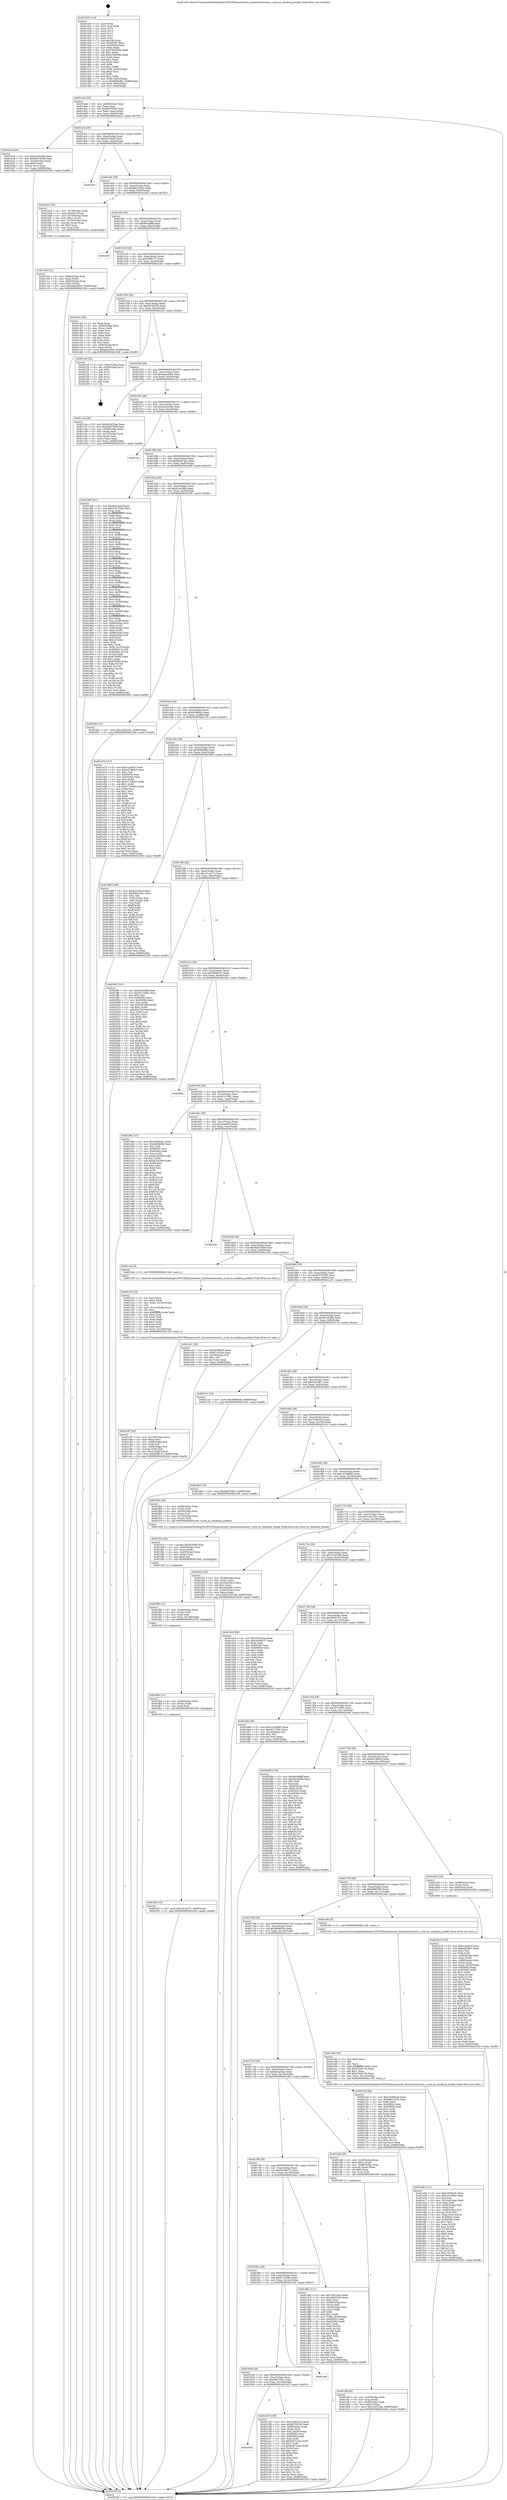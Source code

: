 digraph "0x401430" {
  label = "0x401430 (/mnt/c/Users/mathe/Desktop/tcc/POCII/binaries/extr_linuxnetcoresock.c_sock_no_sendmsg_locked_Final-ollvm.out::main(0))"
  labelloc = "t"
  node[shape=record]

  Entry [label="",width=0.3,height=0.3,shape=circle,fillcolor=black,style=filled]
  "0x4014a4" [label="{
     0x4014a4 [32]\l
     | [instrs]\l
     &nbsp;&nbsp;0x4014a4 \<+6\>: mov -0x98(%rbp),%eax\l
     &nbsp;&nbsp;0x4014aa \<+2\>: mov %eax,%ecx\l
     &nbsp;&nbsp;0x4014ac \<+6\>: sub $0x8a8709b3,%ecx\l
     &nbsp;&nbsp;0x4014b2 \<+6\>: mov %eax,-0xac(%rbp)\l
     &nbsp;&nbsp;0x4014b8 \<+6\>: mov %ecx,-0xb0(%rbp)\l
     &nbsp;&nbsp;0x4014be \<+6\>: je 0000000000401bc4 \<main+0x794\>\l
  }"]
  "0x401bc4" [label="{
     0x401bc4 [30]\l
     | [instrs]\l
     &nbsp;&nbsp;0x401bc4 \<+5\>: mov $0xac45e26e,%eax\l
     &nbsp;&nbsp;0x401bc9 \<+5\>: mov $0x8e01395b,%ecx\l
     &nbsp;&nbsp;0x401bce \<+3\>: mov -0x34(%rbp),%edx\l
     &nbsp;&nbsp;0x401bd1 \<+3\>: cmp $0x0,%edx\l
     &nbsp;&nbsp;0x401bd4 \<+3\>: cmove %ecx,%eax\l
     &nbsp;&nbsp;0x401bd7 \<+6\>: mov %eax,-0x98(%rbp)\l
     &nbsp;&nbsp;0x401bdd \<+5\>: jmp 0000000000402328 \<main+0xef8\>\l
  }"]
  "0x4014c4" [label="{
     0x4014c4 [28]\l
     | [instrs]\l
     &nbsp;&nbsp;0x4014c4 \<+5\>: jmp 00000000004014c9 \<main+0x99\>\l
     &nbsp;&nbsp;0x4014c9 \<+6\>: mov -0xac(%rbp),%eax\l
     &nbsp;&nbsp;0x4014cf \<+5\>: sub $0x8c518a2f,%eax\l
     &nbsp;&nbsp;0x4014d4 \<+6\>: mov %eax,-0xb4(%rbp)\l
     &nbsp;&nbsp;0x4014da \<+6\>: je 0000000000402201 \<main+0xdd1\>\l
  }"]
  Exit [label="",width=0.3,height=0.3,shape=circle,fillcolor=black,style=filled,peripheries=2]
  "0x402201" [label="{
     0x402201\l
  }", style=dashed]
  "0x4014e0" [label="{
     0x4014e0 [28]\l
     | [instrs]\l
     &nbsp;&nbsp;0x4014e0 \<+5\>: jmp 00000000004014e5 \<main+0xb5\>\l
     &nbsp;&nbsp;0x4014e5 \<+6\>: mov -0xac(%rbp),%eax\l
     &nbsp;&nbsp;0x4014eb \<+5\>: sub $0x8e01395b,%eax\l
     &nbsp;&nbsp;0x4014f0 \<+6\>: mov %eax,-0xb8(%rbp)\l
     &nbsp;&nbsp;0x4014f6 \<+6\>: je 0000000000401be2 \<main+0x7b2\>\l
  }"]
  "0x401844" [label="{
     0x401844\l
  }", style=dashed]
  "0x401be2" [label="{
     0x401be2 [40]\l
     | [instrs]\l
     &nbsp;&nbsp;0x401be2 \<+4\>: mov -0x78(%rbp),%rax\l
     &nbsp;&nbsp;0x401be6 \<+7\>: movq $0x64,(%rax)\l
     &nbsp;&nbsp;0x401bed \<+4\>: mov -0x70(%rbp),%rax\l
     &nbsp;&nbsp;0x401bf1 \<+6\>: movl $0x1,(%rax)\l
     &nbsp;&nbsp;0x401bf7 \<+4\>: mov -0x70(%rbp),%rax\l
     &nbsp;&nbsp;0x401bfb \<+3\>: movslq (%rax),%rax\l
     &nbsp;&nbsp;0x401bfe \<+4\>: shl $0x2,%rax\l
     &nbsp;&nbsp;0x401c02 \<+3\>: mov %rax,%rdi\l
     &nbsp;&nbsp;0x401c05 \<+5\>: call 0000000000401050 \<malloc@plt\>\l
     | [calls]\l
     &nbsp;&nbsp;0x401050 \{1\} (unknown)\l
  }"]
  "0x4014fc" [label="{
     0x4014fc [28]\l
     | [instrs]\l
     &nbsp;&nbsp;0x4014fc \<+5\>: jmp 0000000000401501 \<main+0xd1\>\l
     &nbsp;&nbsp;0x401501 \<+6\>: mov -0xac(%rbp),%eax\l
     &nbsp;&nbsp;0x401507 \<+5\>: sub $0x90cd4f8f,%eax\l
     &nbsp;&nbsp;0x40150c \<+6\>: mov %eax,-0xbc(%rbp)\l
     &nbsp;&nbsp;0x401512 \<+6\>: je 00000000004022f4 \<main+0xec4\>\l
  }"]
  "0x402183" [label="{
     0x402183 [108]\l
     | [instrs]\l
     &nbsp;&nbsp;0x402183 \<+5\>: mov $0x1538422d,%eax\l
     &nbsp;&nbsp;0x402188 \<+5\>: mov $0x9b795190,%ecx\l
     &nbsp;&nbsp;0x40218d \<+7\>: mov -0x90(%rbp),%rdx\l
     &nbsp;&nbsp;0x402194 \<+2\>: mov (%rdx),%esi\l
     &nbsp;&nbsp;0x402196 \<+3\>: mov %esi,-0x2c(%rbp)\l
     &nbsp;&nbsp;0x402199 \<+7\>: mov 0x40505c,%esi\l
     &nbsp;&nbsp;0x4021a0 \<+7\>: mov 0x405064,%edi\l
     &nbsp;&nbsp;0x4021a7 \<+3\>: mov %esi,%r8d\l
     &nbsp;&nbsp;0x4021aa \<+7\>: add $0x9ed712d2,%r8d\l
     &nbsp;&nbsp;0x4021b1 \<+4\>: sub $0x1,%r8d\l
     &nbsp;&nbsp;0x4021b5 \<+7\>: sub $0x9ed712d2,%r8d\l
     &nbsp;&nbsp;0x4021bc \<+4\>: imul %r8d,%esi\l
     &nbsp;&nbsp;0x4021c0 \<+3\>: and $0x1,%esi\l
     &nbsp;&nbsp;0x4021c3 \<+3\>: cmp $0x0,%esi\l
     &nbsp;&nbsp;0x4021c6 \<+4\>: sete %r9b\l
     &nbsp;&nbsp;0x4021ca \<+3\>: cmp $0xa,%edi\l
     &nbsp;&nbsp;0x4021cd \<+4\>: setl %r10b\l
     &nbsp;&nbsp;0x4021d1 \<+3\>: mov %r9b,%r11b\l
     &nbsp;&nbsp;0x4021d4 \<+3\>: and %r10b,%r11b\l
     &nbsp;&nbsp;0x4021d7 \<+3\>: xor %r10b,%r9b\l
     &nbsp;&nbsp;0x4021da \<+3\>: or %r9b,%r11b\l
     &nbsp;&nbsp;0x4021dd \<+4\>: test $0x1,%r11b\l
     &nbsp;&nbsp;0x4021e1 \<+3\>: cmovne %ecx,%eax\l
     &nbsp;&nbsp;0x4021e4 \<+6\>: mov %eax,-0x98(%rbp)\l
     &nbsp;&nbsp;0x4021ea \<+5\>: jmp 0000000000402328 \<main+0xef8\>\l
  }"]
  "0x4022f4" [label="{
     0x4022f4\l
  }", style=dashed]
  "0x401518" [label="{
     0x401518 [28]\l
     | [instrs]\l
     &nbsp;&nbsp;0x401518 \<+5\>: jmp 000000000040151d \<main+0xed\>\l
     &nbsp;&nbsp;0x40151d \<+6\>: mov -0xac(%rbp),%eax\l
     &nbsp;&nbsp;0x401523 \<+5\>: sub $0x92ff5111,%eax\l
     &nbsp;&nbsp;0x401528 \<+6\>: mov %eax,-0xc0(%rbp)\l
     &nbsp;&nbsp;0x40152e \<+6\>: je 0000000000401cb1 \<main+0x881\>\l
  }"]
  "0x401828" [label="{
     0x401828 [28]\l
     | [instrs]\l
     &nbsp;&nbsp;0x401828 \<+5\>: jmp 000000000040182d \<main+0x3fd\>\l
     &nbsp;&nbsp;0x40182d \<+6\>: mov -0xac(%rbp),%eax\l
     &nbsp;&nbsp;0x401833 \<+5\>: sub $0x6d913201,%eax\l
     &nbsp;&nbsp;0x401838 \<+6\>: mov %eax,-0x130(%rbp)\l
     &nbsp;&nbsp;0x40183e \<+6\>: je 0000000000402183 \<main+0xd53\>\l
  }"]
  "0x401cb1" [label="{
     0x401cb1 [42]\l
     | [instrs]\l
     &nbsp;&nbsp;0x401cb1 \<+2\>: xor %eax,%eax\l
     &nbsp;&nbsp;0x401cb3 \<+4\>: mov -0x60(%rbp),%rcx\l
     &nbsp;&nbsp;0x401cb7 \<+2\>: mov (%rcx),%edx\l
     &nbsp;&nbsp;0x401cb9 \<+2\>: mov %eax,%esi\l
     &nbsp;&nbsp;0x401cbb \<+2\>: sub %edx,%esi\l
     &nbsp;&nbsp;0x401cbd \<+2\>: mov %eax,%edx\l
     &nbsp;&nbsp;0x401cbf \<+3\>: sub $0x1,%edx\l
     &nbsp;&nbsp;0x401cc2 \<+2\>: add %edx,%esi\l
     &nbsp;&nbsp;0x401cc4 \<+2\>: sub %esi,%eax\l
     &nbsp;&nbsp;0x401cc6 \<+4\>: mov -0x60(%rbp),%rcx\l
     &nbsp;&nbsp;0x401cca \<+2\>: mov %eax,(%rcx)\l
     &nbsp;&nbsp;0x401ccc \<+10\>: movl $0xabac2bb4,-0x98(%rbp)\l
     &nbsp;&nbsp;0x401cd6 \<+5\>: jmp 0000000000402328 \<main+0xef8\>\l
  }"]
  "0x401534" [label="{
     0x401534 [28]\l
     | [instrs]\l
     &nbsp;&nbsp;0x401534 \<+5\>: jmp 0000000000401539 \<main+0x109\>\l
     &nbsp;&nbsp;0x401539 \<+6\>: mov -0xac(%rbp),%eax\l
     &nbsp;&nbsp;0x40153f \<+5\>: sub $0x9b795190,%eax\l
     &nbsp;&nbsp;0x401544 \<+6\>: mov %eax,-0xc4(%rbp)\l
     &nbsp;&nbsp;0x40154a \<+6\>: je 00000000004021ef \<main+0xdbf\>\l
  }"]
  "0x401a4f" [label="{
     0x401a4f\l
  }", style=dashed]
  "0x4021ef" [label="{
     0x4021ef [18]\l
     | [instrs]\l
     &nbsp;&nbsp;0x4021ef \<+3\>: mov -0x2c(%rbp),%eax\l
     &nbsp;&nbsp;0x4021f2 \<+4\>: lea -0x28(%rbp),%rsp\l
     &nbsp;&nbsp;0x4021f6 \<+1\>: pop %rbx\l
     &nbsp;&nbsp;0x4021f7 \<+2\>: pop %r12\l
     &nbsp;&nbsp;0x4021f9 \<+2\>: pop %r13\l
     &nbsp;&nbsp;0x4021fb \<+2\>: pop %r14\l
     &nbsp;&nbsp;0x4021fd \<+2\>: pop %r15\l
     &nbsp;&nbsp;0x4021ff \<+1\>: pop %rbp\l
     &nbsp;&nbsp;0x402200 \<+1\>: ret\l
  }"]
  "0x401550" [label="{
     0x401550 [28]\l
     | [instrs]\l
     &nbsp;&nbsp;0x401550 \<+5\>: jmp 0000000000401555 \<main+0x125\>\l
     &nbsp;&nbsp;0x401555 \<+6\>: mov -0xac(%rbp),%eax\l
     &nbsp;&nbsp;0x40155b \<+5\>: sub $0xabac2bb4,%eax\l
     &nbsp;&nbsp;0x401560 \<+6\>: mov %eax,-0xc8(%rbp)\l
     &nbsp;&nbsp;0x401566 \<+6\>: je 0000000000401c2a \<main+0x7fa\>\l
  }"]
  "0x401fbf" [label="{
     0x401fbf [15]\l
     | [instrs]\l
     &nbsp;&nbsp;0x401fbf \<+10\>: movl $0xc31cdc73,-0x98(%rbp)\l
     &nbsp;&nbsp;0x401fc9 \<+5\>: jmp 0000000000402328 \<main+0xef8\>\l
  }"]
  "0x401c2a" [label="{
     0x401c2a [36]\l
     | [instrs]\l
     &nbsp;&nbsp;0x401c2a \<+5\>: mov $0x4b2a33aa,%eax\l
     &nbsp;&nbsp;0x401c2f \<+5\>: mov $0xd4b576b9,%ecx\l
     &nbsp;&nbsp;0x401c34 \<+4\>: mov -0x60(%rbp),%rdx\l
     &nbsp;&nbsp;0x401c38 \<+2\>: mov (%rdx),%esi\l
     &nbsp;&nbsp;0x401c3a \<+4\>: mov -0x70(%rbp),%rdx\l
     &nbsp;&nbsp;0x401c3e \<+2\>: cmp (%rdx),%esi\l
     &nbsp;&nbsp;0x401c40 \<+3\>: cmovl %ecx,%eax\l
     &nbsp;&nbsp;0x401c43 \<+6\>: mov %eax,-0x98(%rbp)\l
     &nbsp;&nbsp;0x401c49 \<+5\>: jmp 0000000000402328 \<main+0xef8\>\l
  }"]
  "0x40156c" [label="{
     0x40156c [28]\l
     | [instrs]\l
     &nbsp;&nbsp;0x40156c \<+5\>: jmp 0000000000401571 \<main+0x141\>\l
     &nbsp;&nbsp;0x401571 \<+6\>: mov -0xac(%rbp),%eax\l
     &nbsp;&nbsp;0x401577 \<+5\>: sub $0xac45e26e,%eax\l
     &nbsp;&nbsp;0x40157c \<+6\>: mov %eax,-0xcc(%rbp)\l
     &nbsp;&nbsp;0x401582 \<+6\>: je 0000000000401fce \<main+0xb9e\>\l
  }"]
  "0x401fb0" [label="{
     0x401fb0 [15]\l
     | [instrs]\l
     &nbsp;&nbsp;0x401fb0 \<+4\>: mov -0x50(%rbp),%rdx\l
     &nbsp;&nbsp;0x401fb4 \<+3\>: mov (%rdx),%rdx\l
     &nbsp;&nbsp;0x401fb7 \<+3\>: mov %rdx,%rdi\l
     &nbsp;&nbsp;0x401fba \<+5\>: call 0000000000401030 \<free@plt\>\l
     | [calls]\l
     &nbsp;&nbsp;0x401030 \{1\} (unknown)\l
  }"]
  "0x401fce" [label="{
     0x401fce\l
  }", style=dashed]
  "0x401588" [label="{
     0x401588 [28]\l
     | [instrs]\l
     &nbsp;&nbsp;0x401588 \<+5\>: jmp 000000000040158d \<main+0x15d\>\l
     &nbsp;&nbsp;0x40158d \<+6\>: mov -0xac(%rbp),%eax\l
     &nbsp;&nbsp;0x401593 \<+5\>: sub $0xb06a7aa1,%eax\l
     &nbsp;&nbsp;0x401598 \<+6\>: mov %eax,-0xd0(%rbp)\l
     &nbsp;&nbsp;0x40159e \<+6\>: je 00000000004018f0 \<main+0x4c0\>\l
  }"]
  "0x401f9b" [label="{
     0x401f9b [21]\l
     | [instrs]\l
     &nbsp;&nbsp;0x401f9b \<+4\>: mov -0x68(%rbp),%rdx\l
     &nbsp;&nbsp;0x401f9f \<+3\>: mov (%rdx),%rdx\l
     &nbsp;&nbsp;0x401fa2 \<+3\>: mov %rdx,%rdi\l
     &nbsp;&nbsp;0x401fa5 \<+6\>: mov %eax,-0x148(%rbp)\l
     &nbsp;&nbsp;0x401fab \<+5\>: call 0000000000401030 \<free@plt\>\l
     | [calls]\l
     &nbsp;&nbsp;0x401030 \{1\} (unknown)\l
  }"]
  "0x4018f0" [label="{
     0x4018f0 [321]\l
     | [instrs]\l
     &nbsp;&nbsp;0x4018f0 \<+5\>: mov $0x8c518a2f,%eax\l
     &nbsp;&nbsp;0x4018f5 \<+5\>: mov $0xd7075330,%ecx\l
     &nbsp;&nbsp;0x4018fa \<+3\>: mov %rsp,%rdx\l
     &nbsp;&nbsp;0x4018fd \<+4\>: add $0xfffffffffffffff0,%rdx\l
     &nbsp;&nbsp;0x401901 \<+3\>: mov %rdx,%rsp\l
     &nbsp;&nbsp;0x401904 \<+7\>: mov %rdx,-0x90(%rbp)\l
     &nbsp;&nbsp;0x40190b \<+3\>: mov %rsp,%rdx\l
     &nbsp;&nbsp;0x40190e \<+4\>: add $0xfffffffffffffff0,%rdx\l
     &nbsp;&nbsp;0x401912 \<+3\>: mov %rdx,%rsp\l
     &nbsp;&nbsp;0x401915 \<+3\>: mov %rsp,%rsi\l
     &nbsp;&nbsp;0x401918 \<+4\>: add $0xfffffffffffffff0,%rsi\l
     &nbsp;&nbsp;0x40191c \<+3\>: mov %rsi,%rsp\l
     &nbsp;&nbsp;0x40191f \<+7\>: mov %rsi,-0x88(%rbp)\l
     &nbsp;&nbsp;0x401926 \<+3\>: mov %rsp,%rsi\l
     &nbsp;&nbsp;0x401929 \<+4\>: add $0xfffffffffffffff0,%rsi\l
     &nbsp;&nbsp;0x40192d \<+3\>: mov %rsi,%rsp\l
     &nbsp;&nbsp;0x401930 \<+4\>: mov %rsi,-0x80(%rbp)\l
     &nbsp;&nbsp;0x401934 \<+3\>: mov %rsp,%rsi\l
     &nbsp;&nbsp;0x401937 \<+4\>: add $0xfffffffffffffff0,%rsi\l
     &nbsp;&nbsp;0x40193b \<+3\>: mov %rsi,%rsp\l
     &nbsp;&nbsp;0x40193e \<+4\>: mov %rsi,-0x78(%rbp)\l
     &nbsp;&nbsp;0x401942 \<+3\>: mov %rsp,%rsi\l
     &nbsp;&nbsp;0x401945 \<+4\>: add $0xfffffffffffffff0,%rsi\l
     &nbsp;&nbsp;0x401949 \<+3\>: mov %rsi,%rsp\l
     &nbsp;&nbsp;0x40194c \<+4\>: mov %rsi,-0x70(%rbp)\l
     &nbsp;&nbsp;0x401950 \<+3\>: mov %rsp,%rsi\l
     &nbsp;&nbsp;0x401953 \<+4\>: add $0xfffffffffffffff0,%rsi\l
     &nbsp;&nbsp;0x401957 \<+3\>: mov %rsi,%rsp\l
     &nbsp;&nbsp;0x40195a \<+4\>: mov %rsi,-0x68(%rbp)\l
     &nbsp;&nbsp;0x40195e \<+3\>: mov %rsp,%rsi\l
     &nbsp;&nbsp;0x401961 \<+4\>: add $0xfffffffffffffff0,%rsi\l
     &nbsp;&nbsp;0x401965 \<+3\>: mov %rsi,%rsp\l
     &nbsp;&nbsp;0x401968 \<+4\>: mov %rsi,-0x60(%rbp)\l
     &nbsp;&nbsp;0x40196c \<+3\>: mov %rsp,%rsi\l
     &nbsp;&nbsp;0x40196f \<+4\>: add $0xfffffffffffffff0,%rsi\l
     &nbsp;&nbsp;0x401973 \<+3\>: mov %rsi,%rsp\l
     &nbsp;&nbsp;0x401976 \<+4\>: mov %rsi,-0x58(%rbp)\l
     &nbsp;&nbsp;0x40197a \<+3\>: mov %rsp,%rsi\l
     &nbsp;&nbsp;0x40197d \<+4\>: add $0xfffffffffffffff0,%rsi\l
     &nbsp;&nbsp;0x401981 \<+3\>: mov %rsi,%rsp\l
     &nbsp;&nbsp;0x401984 \<+4\>: mov %rsi,-0x50(%rbp)\l
     &nbsp;&nbsp;0x401988 \<+3\>: mov %rsp,%rsi\l
     &nbsp;&nbsp;0x40198b \<+4\>: add $0xfffffffffffffff0,%rsi\l
     &nbsp;&nbsp;0x40198f \<+3\>: mov %rsi,%rsp\l
     &nbsp;&nbsp;0x401992 \<+4\>: mov %rsi,-0x48(%rbp)\l
     &nbsp;&nbsp;0x401996 \<+3\>: mov %rsp,%rsi\l
     &nbsp;&nbsp;0x401999 \<+4\>: add $0xfffffffffffffff0,%rsi\l
     &nbsp;&nbsp;0x40199d \<+3\>: mov %rsi,%rsp\l
     &nbsp;&nbsp;0x4019a0 \<+4\>: mov %rsi,-0x40(%rbp)\l
     &nbsp;&nbsp;0x4019a4 \<+7\>: mov -0x90(%rbp),%rsi\l
     &nbsp;&nbsp;0x4019ab \<+6\>: movl $0x0,(%rsi)\l
     &nbsp;&nbsp;0x4019b1 \<+6\>: mov -0x9c(%rbp),%edi\l
     &nbsp;&nbsp;0x4019b7 \<+2\>: mov %edi,(%rdx)\l
     &nbsp;&nbsp;0x4019b9 \<+7\>: mov -0x88(%rbp),%rsi\l
     &nbsp;&nbsp;0x4019c0 \<+7\>: mov -0xa8(%rbp),%r8\l
     &nbsp;&nbsp;0x4019c7 \<+3\>: mov %r8,(%rsi)\l
     &nbsp;&nbsp;0x4019ca \<+3\>: cmpl $0x2,(%rdx)\l
     &nbsp;&nbsp;0x4019cd \<+4\>: setne %r9b\l
     &nbsp;&nbsp;0x4019d1 \<+4\>: and $0x1,%r9b\l
     &nbsp;&nbsp;0x4019d5 \<+4\>: mov %r9b,-0x35(%rbp)\l
     &nbsp;&nbsp;0x4019d9 \<+8\>: mov 0x40505c,%r10d\l
     &nbsp;&nbsp;0x4019e1 \<+8\>: mov 0x405064,%r11d\l
     &nbsp;&nbsp;0x4019e9 \<+3\>: mov %r10d,%ebx\l
     &nbsp;&nbsp;0x4019ec \<+6\>: add $0x874cf00,%ebx\l
     &nbsp;&nbsp;0x4019f2 \<+3\>: sub $0x1,%ebx\l
     &nbsp;&nbsp;0x4019f5 \<+6\>: sub $0x874cf00,%ebx\l
     &nbsp;&nbsp;0x4019fb \<+4\>: imul %ebx,%r10d\l
     &nbsp;&nbsp;0x4019ff \<+4\>: and $0x1,%r10d\l
     &nbsp;&nbsp;0x401a03 \<+4\>: cmp $0x0,%r10d\l
     &nbsp;&nbsp;0x401a07 \<+4\>: sete %r9b\l
     &nbsp;&nbsp;0x401a0b \<+4\>: cmp $0xa,%r11d\l
     &nbsp;&nbsp;0x401a0f \<+4\>: setl %r14b\l
     &nbsp;&nbsp;0x401a13 \<+3\>: mov %r9b,%r15b\l
     &nbsp;&nbsp;0x401a16 \<+3\>: and %r14b,%r15b\l
     &nbsp;&nbsp;0x401a19 \<+3\>: xor %r14b,%r9b\l
     &nbsp;&nbsp;0x401a1c \<+3\>: or %r9b,%r15b\l
     &nbsp;&nbsp;0x401a1f \<+4\>: test $0x1,%r15b\l
     &nbsp;&nbsp;0x401a23 \<+3\>: cmovne %ecx,%eax\l
     &nbsp;&nbsp;0x401a26 \<+6\>: mov %eax,-0x98(%rbp)\l
     &nbsp;&nbsp;0x401a2c \<+5\>: jmp 0000000000402328 \<main+0xef8\>\l
  }"]
  "0x4015a4" [label="{
     0x4015a4 [28]\l
     | [instrs]\l
     &nbsp;&nbsp;0x4015a4 \<+5\>: jmp 00000000004015a9 \<main+0x179\>\l
     &nbsp;&nbsp;0x4015a9 \<+6\>: mov -0xac(%rbp),%eax\l
     &nbsp;&nbsp;0x4015af \<+5\>: sub $0xb1ec3fbb,%eax\l
     &nbsp;&nbsp;0x4015b4 \<+6\>: mov %eax,-0xd4(%rbp)\l
     &nbsp;&nbsp;0x4015ba \<+6\>: je 0000000000401f2b \<main+0xafb\>\l
  }"]
  "0x401f7e" [label="{
     0x401f7e [29]\l
     | [instrs]\l
     &nbsp;&nbsp;0x401f7e \<+10\>: movabs $0x4030b6,%rdi\l
     &nbsp;&nbsp;0x401f88 \<+4\>: mov -0x40(%rbp),%rdx\l
     &nbsp;&nbsp;0x401f8c \<+2\>: mov %eax,(%rdx)\l
     &nbsp;&nbsp;0x401f8e \<+4\>: mov -0x40(%rbp),%rdx\l
     &nbsp;&nbsp;0x401f92 \<+2\>: mov (%rdx),%esi\l
     &nbsp;&nbsp;0x401f94 \<+2\>: mov $0x0,%al\l
     &nbsp;&nbsp;0x401f96 \<+5\>: call 0000000000401040 \<printf@plt\>\l
     | [calls]\l
     &nbsp;&nbsp;0x401040 \{1\} (unknown)\l
  }"]
  "0x401f2b" [label="{
     0x401f2b [15]\l
     | [instrs]\l
     &nbsp;&nbsp;0x401f2b \<+10\>: movl $0x1ceb1851,-0x98(%rbp)\l
     &nbsp;&nbsp;0x401f35 \<+5\>: jmp 0000000000402328 \<main+0xef8\>\l
  }"]
  "0x4015c0" [label="{
     0x4015c0 [28]\l
     | [instrs]\l
     &nbsp;&nbsp;0x4015c0 \<+5\>: jmp 00000000004015c5 \<main+0x195\>\l
     &nbsp;&nbsp;0x4015c5 \<+6\>: mov -0xac(%rbp),%eax\l
     &nbsp;&nbsp;0x4015cb \<+5\>: sub $0xb43f8dc9,%eax\l
     &nbsp;&nbsp;0x4015d0 \<+6\>: mov %eax,-0xd8(%rbp)\l
     &nbsp;&nbsp;0x4015d6 \<+6\>: je 0000000000401a70 \<main+0x640\>\l
  }"]
  "0x401ebb" [label="{
     0x401ebb [112]\l
     | [instrs]\l
     &nbsp;&nbsp;0x401ebb \<+5\>: mov $0xc5846c91,%ecx\l
     &nbsp;&nbsp;0x401ec0 \<+5\>: mov $0xb1ec3fbb,%edx\l
     &nbsp;&nbsp;0x401ec5 \<+2\>: xor %esi,%esi\l
     &nbsp;&nbsp;0x401ec7 \<+6\>: mov -0x144(%rbp),%edi\l
     &nbsp;&nbsp;0x401ecd \<+3\>: imul %eax,%edi\l
     &nbsp;&nbsp;0x401ed0 \<+4\>: mov -0x50(%rbp),%r8\l
     &nbsp;&nbsp;0x401ed4 \<+3\>: mov (%r8),%r8\l
     &nbsp;&nbsp;0x401ed7 \<+4\>: mov -0x48(%rbp),%r9\l
     &nbsp;&nbsp;0x401edb \<+3\>: movslq (%r9),%r9\l
     &nbsp;&nbsp;0x401ede \<+4\>: mov %edi,(%r8,%r9,4)\l
     &nbsp;&nbsp;0x401ee2 \<+7\>: mov 0x40505c,%eax\l
     &nbsp;&nbsp;0x401ee9 \<+7\>: mov 0x405064,%edi\l
     &nbsp;&nbsp;0x401ef0 \<+3\>: sub $0x1,%esi\l
     &nbsp;&nbsp;0x401ef3 \<+3\>: mov %eax,%r10d\l
     &nbsp;&nbsp;0x401ef6 \<+3\>: add %esi,%r10d\l
     &nbsp;&nbsp;0x401ef9 \<+4\>: imul %r10d,%eax\l
     &nbsp;&nbsp;0x401efd \<+3\>: and $0x1,%eax\l
     &nbsp;&nbsp;0x401f00 \<+3\>: cmp $0x0,%eax\l
     &nbsp;&nbsp;0x401f03 \<+4\>: sete %r11b\l
     &nbsp;&nbsp;0x401f07 \<+3\>: cmp $0xa,%edi\l
     &nbsp;&nbsp;0x401f0a \<+3\>: setl %bl\l
     &nbsp;&nbsp;0x401f0d \<+3\>: mov %r11b,%r14b\l
     &nbsp;&nbsp;0x401f10 \<+3\>: and %bl,%r14b\l
     &nbsp;&nbsp;0x401f13 \<+3\>: xor %bl,%r11b\l
     &nbsp;&nbsp;0x401f16 \<+3\>: or %r11b,%r14b\l
     &nbsp;&nbsp;0x401f19 \<+4\>: test $0x1,%r14b\l
     &nbsp;&nbsp;0x401f1d \<+3\>: cmovne %edx,%ecx\l
     &nbsp;&nbsp;0x401f20 \<+6\>: mov %ecx,-0x98(%rbp)\l
     &nbsp;&nbsp;0x401f26 \<+5\>: jmp 0000000000402328 \<main+0xef8\>\l
  }"]
  "0x401a70" [label="{
     0x401a70 [147]\l
     | [instrs]\l
     &nbsp;&nbsp;0x401a70 \<+5\>: mov $0xccaeb81f,%eax\l
     &nbsp;&nbsp;0x401a75 \<+5\>: mov $0x437db9c3,%ecx\l
     &nbsp;&nbsp;0x401a7a \<+2\>: mov $0x1,%dl\l
     &nbsp;&nbsp;0x401a7c \<+7\>: mov 0x40505c,%esi\l
     &nbsp;&nbsp;0x401a83 \<+7\>: mov 0x405064,%edi\l
     &nbsp;&nbsp;0x401a8a \<+3\>: mov %esi,%r8d\l
     &nbsp;&nbsp;0x401a8d \<+7\>: add $0xe7726083,%r8d\l
     &nbsp;&nbsp;0x401a94 \<+4\>: sub $0x1,%r8d\l
     &nbsp;&nbsp;0x401a98 \<+7\>: sub $0xe7726083,%r8d\l
     &nbsp;&nbsp;0x401a9f \<+4\>: imul %r8d,%esi\l
     &nbsp;&nbsp;0x401aa3 \<+3\>: and $0x1,%esi\l
     &nbsp;&nbsp;0x401aa6 \<+3\>: cmp $0x0,%esi\l
     &nbsp;&nbsp;0x401aa9 \<+4\>: sete %r9b\l
     &nbsp;&nbsp;0x401aad \<+3\>: cmp $0xa,%edi\l
     &nbsp;&nbsp;0x401ab0 \<+4\>: setl %r10b\l
     &nbsp;&nbsp;0x401ab4 \<+3\>: mov %r9b,%r11b\l
     &nbsp;&nbsp;0x401ab7 \<+4\>: xor $0xff,%r11b\l
     &nbsp;&nbsp;0x401abb \<+3\>: mov %r10b,%bl\l
     &nbsp;&nbsp;0x401abe \<+3\>: xor $0xff,%bl\l
     &nbsp;&nbsp;0x401ac1 \<+3\>: xor $0x1,%dl\l
     &nbsp;&nbsp;0x401ac4 \<+3\>: mov %r11b,%r14b\l
     &nbsp;&nbsp;0x401ac7 \<+4\>: and $0xff,%r14b\l
     &nbsp;&nbsp;0x401acb \<+3\>: and %dl,%r9b\l
     &nbsp;&nbsp;0x401ace \<+3\>: mov %bl,%r15b\l
     &nbsp;&nbsp;0x401ad1 \<+4\>: and $0xff,%r15b\l
     &nbsp;&nbsp;0x401ad5 \<+3\>: and %dl,%r10b\l
     &nbsp;&nbsp;0x401ad8 \<+3\>: or %r9b,%r14b\l
     &nbsp;&nbsp;0x401adb \<+3\>: or %r10b,%r15b\l
     &nbsp;&nbsp;0x401ade \<+3\>: xor %r15b,%r14b\l
     &nbsp;&nbsp;0x401ae1 \<+3\>: or %bl,%r11b\l
     &nbsp;&nbsp;0x401ae4 \<+4\>: xor $0xff,%r11b\l
     &nbsp;&nbsp;0x401ae8 \<+3\>: or $0x1,%dl\l
     &nbsp;&nbsp;0x401aeb \<+3\>: and %dl,%r11b\l
     &nbsp;&nbsp;0x401aee \<+3\>: or %r11b,%r14b\l
     &nbsp;&nbsp;0x401af1 \<+4\>: test $0x1,%r14b\l
     &nbsp;&nbsp;0x401af5 \<+3\>: cmovne %ecx,%eax\l
     &nbsp;&nbsp;0x401af8 \<+6\>: mov %eax,-0x98(%rbp)\l
     &nbsp;&nbsp;0x401afe \<+5\>: jmp 0000000000402328 \<main+0xef8\>\l
  }"]
  "0x4015dc" [label="{
     0x4015dc [28]\l
     | [instrs]\l
     &nbsp;&nbsp;0x4015dc \<+5\>: jmp 00000000004015e1 \<main+0x1b1\>\l
     &nbsp;&nbsp;0x4015e1 \<+6\>: mov -0xac(%rbp),%eax\l
     &nbsp;&nbsp;0x4015e7 \<+5\>: sub $0xbb66cf6a,%eax\l
     &nbsp;&nbsp;0x4015ec \<+6\>: mov %eax,-0xdc(%rbp)\l
     &nbsp;&nbsp;0x4015f2 \<+6\>: je 0000000000401886 \<main+0x456\>\l
  }"]
  "0x401e93" [label="{
     0x401e93 [40]\l
     | [instrs]\l
     &nbsp;&nbsp;0x401e93 \<+5\>: mov $0x2,%ecx\l
     &nbsp;&nbsp;0x401e98 \<+1\>: cltd\l
     &nbsp;&nbsp;0x401e99 \<+2\>: idiv %ecx\l
     &nbsp;&nbsp;0x401e9b \<+6\>: imul $0xfffffffe,%edx,%ecx\l
     &nbsp;&nbsp;0x401ea1 \<+6\>: sub $0xd744b734,%ecx\l
     &nbsp;&nbsp;0x401ea7 \<+3\>: add $0x1,%ecx\l
     &nbsp;&nbsp;0x401eaa \<+6\>: add $0xd744b734,%ecx\l
     &nbsp;&nbsp;0x401eb0 \<+6\>: mov %ecx,-0x144(%rbp)\l
     &nbsp;&nbsp;0x401eb6 \<+5\>: call 0000000000401160 \<next_i\>\l
     | [calls]\l
     &nbsp;&nbsp;0x401160 \{1\} (/mnt/c/Users/mathe/Desktop/tcc/POCII/binaries/extr_linuxnetcoresock.c_sock_no_sendmsg_locked_Final-ollvm.out::next_i)\l
  }"]
  "0x401886" [label="{
     0x401886 [106]\l
     | [instrs]\l
     &nbsp;&nbsp;0x401886 \<+5\>: mov $0x8c518a2f,%eax\l
     &nbsp;&nbsp;0x40188b \<+5\>: mov $0xb06a7aa1,%ecx\l
     &nbsp;&nbsp;0x401890 \<+2\>: mov $0x1,%dl\l
     &nbsp;&nbsp;0x401892 \<+7\>: mov -0x92(%rbp),%sil\l
     &nbsp;&nbsp;0x401899 \<+7\>: mov -0x91(%rbp),%dil\l
     &nbsp;&nbsp;0x4018a0 \<+3\>: mov %sil,%r8b\l
     &nbsp;&nbsp;0x4018a3 \<+4\>: xor $0xff,%r8b\l
     &nbsp;&nbsp;0x4018a7 \<+3\>: mov %dil,%r9b\l
     &nbsp;&nbsp;0x4018aa \<+4\>: xor $0xff,%r9b\l
     &nbsp;&nbsp;0x4018ae \<+3\>: xor $0x1,%dl\l
     &nbsp;&nbsp;0x4018b1 \<+3\>: mov %r8b,%r10b\l
     &nbsp;&nbsp;0x4018b4 \<+4\>: and $0xff,%r10b\l
     &nbsp;&nbsp;0x4018b8 \<+3\>: and %dl,%sil\l
     &nbsp;&nbsp;0x4018bb \<+3\>: mov %r9b,%r11b\l
     &nbsp;&nbsp;0x4018be \<+4\>: and $0xff,%r11b\l
     &nbsp;&nbsp;0x4018c2 \<+3\>: and %dl,%dil\l
     &nbsp;&nbsp;0x4018c5 \<+3\>: or %sil,%r10b\l
     &nbsp;&nbsp;0x4018c8 \<+3\>: or %dil,%r11b\l
     &nbsp;&nbsp;0x4018cb \<+3\>: xor %r11b,%r10b\l
     &nbsp;&nbsp;0x4018ce \<+3\>: or %r9b,%r8b\l
     &nbsp;&nbsp;0x4018d1 \<+4\>: xor $0xff,%r8b\l
     &nbsp;&nbsp;0x4018d5 \<+3\>: or $0x1,%dl\l
     &nbsp;&nbsp;0x4018d8 \<+3\>: and %dl,%r8b\l
     &nbsp;&nbsp;0x4018db \<+3\>: or %r8b,%r10b\l
     &nbsp;&nbsp;0x4018de \<+4\>: test $0x1,%r10b\l
     &nbsp;&nbsp;0x4018e2 \<+3\>: cmovne %ecx,%eax\l
     &nbsp;&nbsp;0x4018e5 \<+6\>: mov %eax,-0x98(%rbp)\l
     &nbsp;&nbsp;0x4018eb \<+5\>: jmp 0000000000402328 \<main+0xef8\>\l
  }"]
  "0x4015f8" [label="{
     0x4015f8 [28]\l
     | [instrs]\l
     &nbsp;&nbsp;0x4015f8 \<+5\>: jmp 00000000004015fd \<main+0x1cd\>\l
     &nbsp;&nbsp;0x4015fd \<+6\>: mov -0xac(%rbp),%eax\l
     &nbsp;&nbsp;0x401603 \<+5\>: sub $0xc31cdc73,%eax\l
     &nbsp;&nbsp;0x401608 \<+6\>: mov %eax,-0xe0(%rbp)\l
     &nbsp;&nbsp;0x40160e \<+6\>: je 0000000000401ff1 \<main+0xbc1\>\l
  }"]
  "0x402328" [label="{
     0x402328 [5]\l
     | [instrs]\l
     &nbsp;&nbsp;0x402328 \<+5\>: jmp 00000000004014a4 \<main+0x74\>\l
  }"]
  "0x401430" [label="{
     0x401430 [116]\l
     | [instrs]\l
     &nbsp;&nbsp;0x401430 \<+1\>: push %rbp\l
     &nbsp;&nbsp;0x401431 \<+3\>: mov %rsp,%rbp\l
     &nbsp;&nbsp;0x401434 \<+2\>: push %r15\l
     &nbsp;&nbsp;0x401436 \<+2\>: push %r14\l
     &nbsp;&nbsp;0x401438 \<+2\>: push %r13\l
     &nbsp;&nbsp;0x40143a \<+2\>: push %r12\l
     &nbsp;&nbsp;0x40143c \<+1\>: push %rbx\l
     &nbsp;&nbsp;0x40143d \<+7\>: sub $0x148,%rsp\l
     &nbsp;&nbsp;0x401444 \<+7\>: mov 0x40505c,%eax\l
     &nbsp;&nbsp;0x40144b \<+7\>: mov 0x405064,%ecx\l
     &nbsp;&nbsp;0x401452 \<+2\>: mov %eax,%edx\l
     &nbsp;&nbsp;0x401454 \<+6\>: sub $0xb7bb508a,%edx\l
     &nbsp;&nbsp;0x40145a \<+3\>: sub $0x1,%edx\l
     &nbsp;&nbsp;0x40145d \<+6\>: add $0xb7bb508a,%edx\l
     &nbsp;&nbsp;0x401463 \<+3\>: imul %edx,%eax\l
     &nbsp;&nbsp;0x401466 \<+3\>: and $0x1,%eax\l
     &nbsp;&nbsp;0x401469 \<+3\>: cmp $0x0,%eax\l
     &nbsp;&nbsp;0x40146c \<+4\>: sete %r8b\l
     &nbsp;&nbsp;0x401470 \<+4\>: and $0x1,%r8b\l
     &nbsp;&nbsp;0x401474 \<+7\>: mov %r8b,-0x92(%rbp)\l
     &nbsp;&nbsp;0x40147b \<+3\>: cmp $0xa,%ecx\l
     &nbsp;&nbsp;0x40147e \<+4\>: setl %r8b\l
     &nbsp;&nbsp;0x401482 \<+4\>: and $0x1,%r8b\l
     &nbsp;&nbsp;0x401486 \<+7\>: mov %r8b,-0x91(%rbp)\l
     &nbsp;&nbsp;0x40148d \<+10\>: movl $0xbb66cf6a,-0x98(%rbp)\l
     &nbsp;&nbsp;0x401497 \<+6\>: mov %edi,-0x9c(%rbp)\l
     &nbsp;&nbsp;0x40149d \<+7\>: mov %rsi,-0xa8(%rbp)\l
  }"]
  "0x40180c" [label="{
     0x40180c [28]\l
     | [instrs]\l
     &nbsp;&nbsp;0x40180c \<+5\>: jmp 0000000000401811 \<main+0x3e1\>\l
     &nbsp;&nbsp;0x401811 \<+6\>: mov -0xac(%rbp),%eax\l
     &nbsp;&nbsp;0x401817 \<+5\>: sub $0x67c25f4a,%eax\l
     &nbsp;&nbsp;0x40181c \<+6\>: mov %eax,-0x12c(%rbp)\l
     &nbsp;&nbsp;0x401822 \<+6\>: je 0000000000401a4f \<main+0x61f\>\l
  }"]
  "0x401d6e" [label="{
     0x401d6e [111]\l
     | [instrs]\l
     &nbsp;&nbsp;0x401d6e \<+5\>: mov $0x7651f2aa,%eax\l
     &nbsp;&nbsp;0x401d73 \<+5\>: mov $0x38bf7e52,%ecx\l
     &nbsp;&nbsp;0x401d78 \<+2\>: xor %edx,%edx\l
     &nbsp;&nbsp;0x401d7a \<+4\>: mov -0x48(%rbp),%rsi\l
     &nbsp;&nbsp;0x401d7e \<+2\>: mov (%rsi),%edi\l
     &nbsp;&nbsp;0x401d80 \<+4\>: mov -0x58(%rbp),%rsi\l
     &nbsp;&nbsp;0x401d84 \<+2\>: cmp (%rsi),%edi\l
     &nbsp;&nbsp;0x401d86 \<+4\>: setl %r8b\l
     &nbsp;&nbsp;0x401d8a \<+4\>: and $0x1,%r8b\l
     &nbsp;&nbsp;0x401d8e \<+4\>: mov %r8b,-0x2d(%rbp)\l
     &nbsp;&nbsp;0x401d92 \<+7\>: mov 0x40505c,%edi\l
     &nbsp;&nbsp;0x401d99 \<+8\>: mov 0x405064,%r9d\l
     &nbsp;&nbsp;0x401da1 \<+3\>: sub $0x1,%edx\l
     &nbsp;&nbsp;0x401da4 \<+3\>: mov %edi,%r10d\l
     &nbsp;&nbsp;0x401da7 \<+3\>: add %edx,%r10d\l
     &nbsp;&nbsp;0x401daa \<+4\>: imul %r10d,%edi\l
     &nbsp;&nbsp;0x401dae \<+3\>: and $0x1,%edi\l
     &nbsp;&nbsp;0x401db1 \<+3\>: cmp $0x0,%edi\l
     &nbsp;&nbsp;0x401db4 \<+4\>: sete %r8b\l
     &nbsp;&nbsp;0x401db8 \<+4\>: cmp $0xa,%r9d\l
     &nbsp;&nbsp;0x401dbc \<+4\>: setl %r11b\l
     &nbsp;&nbsp;0x401dc0 \<+3\>: mov %r8b,%bl\l
     &nbsp;&nbsp;0x401dc3 \<+3\>: and %r11b,%bl\l
     &nbsp;&nbsp;0x401dc6 \<+3\>: xor %r11b,%r8b\l
     &nbsp;&nbsp;0x401dc9 \<+3\>: or %r8b,%bl\l
     &nbsp;&nbsp;0x401dcc \<+3\>: test $0x1,%bl\l
     &nbsp;&nbsp;0x401dcf \<+3\>: cmovne %ecx,%eax\l
     &nbsp;&nbsp;0x401dd2 \<+6\>: mov %eax,-0x98(%rbp)\l
     &nbsp;&nbsp;0x401dd8 \<+5\>: jmp 0000000000402328 \<main+0xef8\>\l
  }"]
  "0x401ff1" [label="{
     0x401ff1 [147]\l
     | [instrs]\l
     &nbsp;&nbsp;0x401ff1 \<+5\>: mov $0x90cd4f8f,%eax\l
     &nbsp;&nbsp;0x401ff6 \<+5\>: mov $0x42710f81,%ecx\l
     &nbsp;&nbsp;0x401ffb \<+2\>: mov $0x1,%dl\l
     &nbsp;&nbsp;0x401ffd \<+7\>: mov 0x40505c,%esi\l
     &nbsp;&nbsp;0x402004 \<+7\>: mov 0x405064,%edi\l
     &nbsp;&nbsp;0x40200b \<+3\>: mov %esi,%r8d\l
     &nbsp;&nbsp;0x40200e \<+7\>: sub $0x2207a6cf,%r8d\l
     &nbsp;&nbsp;0x402015 \<+4\>: sub $0x1,%r8d\l
     &nbsp;&nbsp;0x402019 \<+7\>: add $0x2207a6cf,%r8d\l
     &nbsp;&nbsp;0x402020 \<+4\>: imul %r8d,%esi\l
     &nbsp;&nbsp;0x402024 \<+3\>: and $0x1,%esi\l
     &nbsp;&nbsp;0x402027 \<+3\>: cmp $0x0,%esi\l
     &nbsp;&nbsp;0x40202a \<+4\>: sete %r9b\l
     &nbsp;&nbsp;0x40202e \<+3\>: cmp $0xa,%edi\l
     &nbsp;&nbsp;0x402031 \<+4\>: setl %r10b\l
     &nbsp;&nbsp;0x402035 \<+3\>: mov %r9b,%r11b\l
     &nbsp;&nbsp;0x402038 \<+4\>: xor $0xff,%r11b\l
     &nbsp;&nbsp;0x40203c \<+3\>: mov %r10b,%bl\l
     &nbsp;&nbsp;0x40203f \<+3\>: xor $0xff,%bl\l
     &nbsp;&nbsp;0x402042 \<+3\>: xor $0x1,%dl\l
     &nbsp;&nbsp;0x402045 \<+3\>: mov %r11b,%r14b\l
     &nbsp;&nbsp;0x402048 \<+4\>: and $0xff,%r14b\l
     &nbsp;&nbsp;0x40204c \<+3\>: and %dl,%r9b\l
     &nbsp;&nbsp;0x40204f \<+3\>: mov %bl,%r15b\l
     &nbsp;&nbsp;0x402052 \<+4\>: and $0xff,%r15b\l
     &nbsp;&nbsp;0x402056 \<+3\>: and %dl,%r10b\l
     &nbsp;&nbsp;0x402059 \<+3\>: or %r9b,%r14b\l
     &nbsp;&nbsp;0x40205c \<+3\>: or %r10b,%r15b\l
     &nbsp;&nbsp;0x40205f \<+3\>: xor %r15b,%r14b\l
     &nbsp;&nbsp;0x402062 \<+3\>: or %bl,%r11b\l
     &nbsp;&nbsp;0x402065 \<+4\>: xor $0xff,%r11b\l
     &nbsp;&nbsp;0x402069 \<+3\>: or $0x1,%dl\l
     &nbsp;&nbsp;0x40206c \<+3\>: and %dl,%r11b\l
     &nbsp;&nbsp;0x40206f \<+3\>: or %r11b,%r14b\l
     &nbsp;&nbsp;0x402072 \<+4\>: test $0x1,%r14b\l
     &nbsp;&nbsp;0x402076 \<+3\>: cmovne %ecx,%eax\l
     &nbsp;&nbsp;0x402079 \<+6\>: mov %eax,-0x98(%rbp)\l
     &nbsp;&nbsp;0x40207f \<+5\>: jmp 0000000000402328 \<main+0xef8\>\l
  }"]
  "0x401614" [label="{
     0x401614 [28]\l
     | [instrs]\l
     &nbsp;&nbsp;0x401614 \<+5\>: jmp 0000000000401619 \<main+0x1e9\>\l
     &nbsp;&nbsp;0x401619 \<+6\>: mov -0xac(%rbp),%eax\l
     &nbsp;&nbsp;0x40161f \<+5\>: sub $0xc5846c91,%eax\l
     &nbsp;&nbsp;0x401624 \<+6\>: mov %eax,-0xe4(%rbp)\l
     &nbsp;&nbsp;0x40162a \<+6\>: je 000000000040229e \<main+0xe6e\>\l
  }"]
  "0x401cf8" [label="{
     0x401cf8 [32]\l
     | [instrs]\l
     &nbsp;&nbsp;0x401cf8 \<+4\>: mov -0x50(%rbp),%rdi\l
     &nbsp;&nbsp;0x401cfc \<+3\>: mov %rax,(%rdi)\l
     &nbsp;&nbsp;0x401cff \<+4\>: mov -0x48(%rbp),%rax\l
     &nbsp;&nbsp;0x401d03 \<+6\>: movl $0x0,(%rax)\l
     &nbsp;&nbsp;0x401d09 \<+10\>: movl $0x31e5318e,-0x98(%rbp)\l
     &nbsp;&nbsp;0x401d13 \<+5\>: jmp 0000000000402328 \<main+0xef8\>\l
  }"]
  "0x40229e" [label="{
     0x40229e\l
  }", style=dashed]
  "0x401630" [label="{
     0x401630 [28]\l
     | [instrs]\l
     &nbsp;&nbsp;0x401630 \<+5\>: jmp 0000000000401635 \<main+0x205\>\l
     &nbsp;&nbsp;0x401635 \<+6\>: mov -0xac(%rbp),%eax\l
     &nbsp;&nbsp;0x40163b \<+5\>: sub $0xcb7c7091,%eax\l
     &nbsp;&nbsp;0x401640 \<+6\>: mov %eax,-0xe8(%rbp)\l
     &nbsp;&nbsp;0x401646 \<+6\>: je 0000000000401dfb \<main+0x9cb\>\l
  }"]
  "0x4017f0" [label="{
     0x4017f0 [28]\l
     | [instrs]\l
     &nbsp;&nbsp;0x4017f0 \<+5\>: jmp 00000000004017f5 \<main+0x3c5\>\l
     &nbsp;&nbsp;0x4017f5 \<+6\>: mov -0xac(%rbp),%eax\l
     &nbsp;&nbsp;0x4017fb \<+5\>: sub $0x5e3b8157,%eax\l
     &nbsp;&nbsp;0x401800 \<+6\>: mov %eax,-0x128(%rbp)\l
     &nbsp;&nbsp;0x401806 \<+6\>: je 0000000000401d6e \<main+0x93e\>\l
  }"]
  "0x401dfb" [label="{
     0x401dfb [147]\l
     | [instrs]\l
     &nbsp;&nbsp;0x401dfb \<+5\>: mov $0xc5846c91,%eax\l
     &nbsp;&nbsp;0x401e00 \<+5\>: mov $0x460f206d,%ecx\l
     &nbsp;&nbsp;0x401e05 \<+2\>: mov $0x1,%dl\l
     &nbsp;&nbsp;0x401e07 \<+7\>: mov 0x40505c,%esi\l
     &nbsp;&nbsp;0x401e0e \<+7\>: mov 0x405064,%edi\l
     &nbsp;&nbsp;0x401e15 \<+3\>: mov %esi,%r8d\l
     &nbsp;&nbsp;0x401e18 \<+7\>: sub $0xf2226308,%r8d\l
     &nbsp;&nbsp;0x401e1f \<+4\>: sub $0x1,%r8d\l
     &nbsp;&nbsp;0x401e23 \<+7\>: add $0xf2226308,%r8d\l
     &nbsp;&nbsp;0x401e2a \<+4\>: imul %r8d,%esi\l
     &nbsp;&nbsp;0x401e2e \<+3\>: and $0x1,%esi\l
     &nbsp;&nbsp;0x401e31 \<+3\>: cmp $0x0,%esi\l
     &nbsp;&nbsp;0x401e34 \<+4\>: sete %r9b\l
     &nbsp;&nbsp;0x401e38 \<+3\>: cmp $0xa,%edi\l
     &nbsp;&nbsp;0x401e3b \<+4\>: setl %r10b\l
     &nbsp;&nbsp;0x401e3f \<+3\>: mov %r9b,%r11b\l
     &nbsp;&nbsp;0x401e42 \<+4\>: xor $0xff,%r11b\l
     &nbsp;&nbsp;0x401e46 \<+3\>: mov %r10b,%bl\l
     &nbsp;&nbsp;0x401e49 \<+3\>: xor $0xff,%bl\l
     &nbsp;&nbsp;0x401e4c \<+3\>: xor $0x1,%dl\l
     &nbsp;&nbsp;0x401e4f \<+3\>: mov %r11b,%r14b\l
     &nbsp;&nbsp;0x401e52 \<+4\>: and $0xff,%r14b\l
     &nbsp;&nbsp;0x401e56 \<+3\>: and %dl,%r9b\l
     &nbsp;&nbsp;0x401e59 \<+3\>: mov %bl,%r15b\l
     &nbsp;&nbsp;0x401e5c \<+4\>: and $0xff,%r15b\l
     &nbsp;&nbsp;0x401e60 \<+3\>: and %dl,%r10b\l
     &nbsp;&nbsp;0x401e63 \<+3\>: or %r9b,%r14b\l
     &nbsp;&nbsp;0x401e66 \<+3\>: or %r10b,%r15b\l
     &nbsp;&nbsp;0x401e69 \<+3\>: xor %r15b,%r14b\l
     &nbsp;&nbsp;0x401e6c \<+3\>: or %bl,%r11b\l
     &nbsp;&nbsp;0x401e6f \<+4\>: xor $0xff,%r11b\l
     &nbsp;&nbsp;0x401e73 \<+3\>: or $0x1,%dl\l
     &nbsp;&nbsp;0x401e76 \<+3\>: and %dl,%r11b\l
     &nbsp;&nbsp;0x401e79 \<+3\>: or %r11b,%r14b\l
     &nbsp;&nbsp;0x401e7c \<+4\>: test $0x1,%r14b\l
     &nbsp;&nbsp;0x401e80 \<+3\>: cmovne %ecx,%eax\l
     &nbsp;&nbsp;0x401e83 \<+6\>: mov %eax,-0x98(%rbp)\l
     &nbsp;&nbsp;0x401e89 \<+5\>: jmp 0000000000402328 \<main+0xef8\>\l
  }"]
  "0x40164c" [label="{
     0x40164c [28]\l
     | [instrs]\l
     &nbsp;&nbsp;0x40164c \<+5\>: jmp 0000000000401651 \<main+0x221\>\l
     &nbsp;&nbsp;0x401651 \<+6\>: mov -0xac(%rbp),%eax\l
     &nbsp;&nbsp;0x401657 \<+5\>: sub $0xccaeb81f,%eax\l
     &nbsp;&nbsp;0x40165c \<+6\>: mov %eax,-0xec(%rbp)\l
     &nbsp;&nbsp;0x401662 \<+6\>: je 0000000000402246 \<main+0xe16\>\l
  }"]
  "0x401cdb" [label="{
     0x401cdb [29]\l
     | [instrs]\l
     &nbsp;&nbsp;0x401cdb \<+4\>: mov -0x58(%rbp),%rax\l
     &nbsp;&nbsp;0x401cdf \<+6\>: movl $0x1,(%rax)\l
     &nbsp;&nbsp;0x401ce5 \<+4\>: mov -0x58(%rbp),%rax\l
     &nbsp;&nbsp;0x401ce9 \<+3\>: movslq (%rax),%rax\l
     &nbsp;&nbsp;0x401cec \<+4\>: shl $0x2,%rax\l
     &nbsp;&nbsp;0x401cf0 \<+3\>: mov %rax,%rdi\l
     &nbsp;&nbsp;0x401cf3 \<+5\>: call 0000000000401050 \<malloc@plt\>\l
     | [calls]\l
     &nbsp;&nbsp;0x401050 \{1\} (unknown)\l
  }"]
  "0x402246" [label="{
     0x402246\l
  }", style=dashed]
  "0x401668" [label="{
     0x401668 [28]\l
     | [instrs]\l
     &nbsp;&nbsp;0x401668 \<+5\>: jmp 000000000040166d \<main+0x23d\>\l
     &nbsp;&nbsp;0x40166d \<+6\>: mov -0xac(%rbp),%eax\l
     &nbsp;&nbsp;0x401673 \<+5\>: sub $0xd4b576b9,%eax\l
     &nbsp;&nbsp;0x401678 \<+6\>: mov %eax,-0xf0(%rbp)\l
     &nbsp;&nbsp;0x40167e \<+6\>: je 0000000000401c4e \<main+0x81e\>\l
  }"]
  "0x4017d4" [label="{
     0x4017d4 [28]\l
     | [instrs]\l
     &nbsp;&nbsp;0x4017d4 \<+5\>: jmp 00000000004017d9 \<main+0x3a9\>\l
     &nbsp;&nbsp;0x4017d9 \<+6\>: mov -0xac(%rbp),%eax\l
     &nbsp;&nbsp;0x4017df \<+5\>: sub $0x4b2a33aa,%eax\l
     &nbsp;&nbsp;0x4017e4 \<+6\>: mov %eax,-0x124(%rbp)\l
     &nbsp;&nbsp;0x4017ea \<+6\>: je 0000000000401cdb \<main+0x8ab\>\l
  }"]
  "0x401c4e" [label="{
     0x401c4e [5]\l
     | [instrs]\l
     &nbsp;&nbsp;0x401c4e \<+5\>: call 0000000000401160 \<next_i\>\l
     | [calls]\l
     &nbsp;&nbsp;0x401160 \{1\} (/mnt/c/Users/mathe/Desktop/tcc/POCII/binaries/extr_linuxnetcoresock.c_sock_no_sendmsg_locked_Final-ollvm.out::next_i)\l
  }"]
  "0x401684" [label="{
     0x401684 [28]\l
     | [instrs]\l
     &nbsp;&nbsp;0x401684 \<+5\>: jmp 0000000000401689 \<main+0x259\>\l
     &nbsp;&nbsp;0x401689 \<+6\>: mov -0xac(%rbp),%eax\l
     &nbsp;&nbsp;0x40168f \<+5\>: sub $0xd7075330,%eax\l
     &nbsp;&nbsp;0x401694 \<+6\>: mov %eax,-0xf4(%rbp)\l
     &nbsp;&nbsp;0x40169a \<+6\>: je 0000000000401a31 \<main+0x601\>\l
  }"]
  "0x40212d" [label="{
     0x40212d [86]\l
     | [instrs]\l
     &nbsp;&nbsp;0x40212d \<+5\>: mov $0x1538422d,%eax\l
     &nbsp;&nbsp;0x402132 \<+5\>: mov $0x6d913201,%ecx\l
     &nbsp;&nbsp;0x402137 \<+2\>: xor %edx,%edx\l
     &nbsp;&nbsp;0x402139 \<+7\>: mov 0x40505c,%esi\l
     &nbsp;&nbsp;0x402140 \<+7\>: mov 0x405064,%edi\l
     &nbsp;&nbsp;0x402147 \<+3\>: sub $0x1,%edx\l
     &nbsp;&nbsp;0x40214a \<+3\>: mov %esi,%r8d\l
     &nbsp;&nbsp;0x40214d \<+3\>: add %edx,%r8d\l
     &nbsp;&nbsp;0x402150 \<+4\>: imul %r8d,%esi\l
     &nbsp;&nbsp;0x402154 \<+3\>: and $0x1,%esi\l
     &nbsp;&nbsp;0x402157 \<+3\>: cmp $0x0,%esi\l
     &nbsp;&nbsp;0x40215a \<+4\>: sete %r9b\l
     &nbsp;&nbsp;0x40215e \<+3\>: cmp $0xa,%edi\l
     &nbsp;&nbsp;0x402161 \<+4\>: setl %r10b\l
     &nbsp;&nbsp;0x402165 \<+3\>: mov %r9b,%r11b\l
     &nbsp;&nbsp;0x402168 \<+3\>: and %r10b,%r11b\l
     &nbsp;&nbsp;0x40216b \<+3\>: xor %r10b,%r9b\l
     &nbsp;&nbsp;0x40216e \<+3\>: or %r9b,%r11b\l
     &nbsp;&nbsp;0x402171 \<+4\>: test $0x1,%r11b\l
     &nbsp;&nbsp;0x402175 \<+3\>: cmovne %ecx,%eax\l
     &nbsp;&nbsp;0x402178 \<+6\>: mov %eax,-0x98(%rbp)\l
     &nbsp;&nbsp;0x40217e \<+5\>: jmp 0000000000402328 \<main+0xef8\>\l
  }"]
  "0x401a31" [label="{
     0x401a31 [30]\l
     | [instrs]\l
     &nbsp;&nbsp;0x401a31 \<+5\>: mov $0xb43f8dc9,%eax\l
     &nbsp;&nbsp;0x401a36 \<+5\>: mov $0x67c25f4a,%ecx\l
     &nbsp;&nbsp;0x401a3b \<+3\>: mov -0x35(%rbp),%dl\l
     &nbsp;&nbsp;0x401a3e \<+3\>: test $0x1,%dl\l
     &nbsp;&nbsp;0x401a41 \<+3\>: cmovne %ecx,%eax\l
     &nbsp;&nbsp;0x401a44 \<+6\>: mov %eax,-0x98(%rbp)\l
     &nbsp;&nbsp;0x401a4a \<+5\>: jmp 0000000000402328 \<main+0xef8\>\l
  }"]
  "0x4016a0" [label="{
     0x4016a0 [28]\l
     | [instrs]\l
     &nbsp;&nbsp;0x4016a0 \<+5\>: jmp 00000000004016a5 \<main+0x275\>\l
     &nbsp;&nbsp;0x4016a5 \<+6\>: mov -0xac(%rbp),%eax\l
     &nbsp;&nbsp;0x4016ab \<+5\>: sub $0xdd1d20f4,%eax\l
     &nbsp;&nbsp;0x4016b0 \<+6\>: mov %eax,-0xf8(%rbp)\l
     &nbsp;&nbsp;0x4016b6 \<+6\>: je 000000000040211e \<main+0xcee\>\l
  }"]
  "0x4017b8" [label="{
     0x4017b8 [28]\l
     | [instrs]\l
     &nbsp;&nbsp;0x4017b8 \<+5\>: jmp 00000000004017bd \<main+0x38d\>\l
     &nbsp;&nbsp;0x4017bd \<+6\>: mov -0xac(%rbp),%eax\l
     &nbsp;&nbsp;0x4017c3 \<+5\>: sub $0x46f9003a,%eax\l
     &nbsp;&nbsp;0x4017c8 \<+6\>: mov %eax,-0x120(%rbp)\l
     &nbsp;&nbsp;0x4017ce \<+6\>: je 000000000040212d \<main+0xcfd\>\l
  }"]
  "0x40211e" [label="{
     0x40211e [15]\l
     | [instrs]\l
     &nbsp;&nbsp;0x40211e \<+10\>: movl $0x46f9003a,-0x98(%rbp)\l
     &nbsp;&nbsp;0x402128 \<+5\>: jmp 0000000000402328 \<main+0xef8\>\l
  }"]
  "0x4016bc" [label="{
     0x4016bc [28]\l
     | [instrs]\l
     &nbsp;&nbsp;0x4016bc \<+5\>: jmp 00000000004016c1 \<main+0x291\>\l
     &nbsp;&nbsp;0x4016c1 \<+6\>: mov -0xac(%rbp),%eax\l
     &nbsp;&nbsp;0x4016c7 \<+5\>: sub $0xeaf2cf81,%eax\l
     &nbsp;&nbsp;0x4016cc \<+6\>: mov %eax,-0xfc(%rbp)\l
     &nbsp;&nbsp;0x4016d2 \<+6\>: je 0000000000401bb5 \<main+0x785\>\l
  }"]
  "0x401e8e" [label="{
     0x401e8e [5]\l
     | [instrs]\l
     &nbsp;&nbsp;0x401e8e \<+5\>: call 0000000000401160 \<next_i\>\l
     | [calls]\l
     &nbsp;&nbsp;0x401160 \{1\} (/mnt/c/Users/mathe/Desktop/tcc/POCII/binaries/extr_linuxnetcoresock.c_sock_no_sendmsg_locked_Final-ollvm.out::next_i)\l
  }"]
  "0x401bb5" [label="{
     0x401bb5 [15]\l
     | [instrs]\l
     &nbsp;&nbsp;0x401bb5 \<+10\>: movl $0x8a8709b3,-0x98(%rbp)\l
     &nbsp;&nbsp;0x401bbf \<+5\>: jmp 0000000000402328 \<main+0xef8\>\l
  }"]
  "0x4016d8" [label="{
     0x4016d8 [28]\l
     | [instrs]\l
     &nbsp;&nbsp;0x4016d8 \<+5\>: jmp 00000000004016dd \<main+0x2ad\>\l
     &nbsp;&nbsp;0x4016dd \<+6\>: mov -0xac(%rbp),%eax\l
     &nbsp;&nbsp;0x4016e3 \<+5\>: sub $0x1538422d,%eax\l
     &nbsp;&nbsp;0x4016e8 \<+6\>: mov %eax,-0x100(%rbp)\l
     &nbsp;&nbsp;0x4016ee \<+6\>: je 0000000000402310 \<main+0xee0\>\l
  }"]
  "0x401c87" [label="{
     0x401c87 [42]\l
     | [instrs]\l
     &nbsp;&nbsp;0x401c87 \<+6\>: mov -0x140(%rbp),%ecx\l
     &nbsp;&nbsp;0x401c8d \<+3\>: imul %eax,%ecx\l
     &nbsp;&nbsp;0x401c90 \<+4\>: mov -0x68(%rbp),%r8\l
     &nbsp;&nbsp;0x401c94 \<+3\>: mov (%r8),%r8\l
     &nbsp;&nbsp;0x401c97 \<+4\>: mov -0x60(%rbp),%r9\l
     &nbsp;&nbsp;0x401c9b \<+3\>: movslq (%r9),%r9\l
     &nbsp;&nbsp;0x401c9e \<+4\>: mov %ecx,(%r8,%r9,4)\l
     &nbsp;&nbsp;0x401ca2 \<+10\>: movl $0x92ff5111,-0x98(%rbp)\l
     &nbsp;&nbsp;0x401cac \<+5\>: jmp 0000000000402328 \<main+0xef8\>\l
  }"]
  "0x402310" [label="{
     0x402310\l
  }", style=dashed]
  "0x4016f4" [label="{
     0x4016f4 [28]\l
     | [instrs]\l
     &nbsp;&nbsp;0x4016f4 \<+5\>: jmp 00000000004016f9 \<main+0x2c9\>\l
     &nbsp;&nbsp;0x4016f9 \<+6\>: mov -0xac(%rbp),%eax\l
     &nbsp;&nbsp;0x4016ff \<+5\>: sub $0x1a7dd865,%eax\l
     &nbsp;&nbsp;0x401704 \<+6\>: mov %eax,-0x104(%rbp)\l
     &nbsp;&nbsp;0x40170a \<+6\>: je 0000000000401f64 \<main+0xb34\>\l
  }"]
  "0x401c53" [label="{
     0x401c53 [52]\l
     | [instrs]\l
     &nbsp;&nbsp;0x401c53 \<+2\>: xor %ecx,%ecx\l
     &nbsp;&nbsp;0x401c55 \<+5\>: mov $0x2,%edx\l
     &nbsp;&nbsp;0x401c5a \<+6\>: mov %edx,-0x13c(%rbp)\l
     &nbsp;&nbsp;0x401c60 \<+1\>: cltd\l
     &nbsp;&nbsp;0x401c61 \<+6\>: mov -0x13c(%rbp),%esi\l
     &nbsp;&nbsp;0x401c67 \<+2\>: idiv %esi\l
     &nbsp;&nbsp;0x401c69 \<+6\>: imul $0xfffffffe,%edx,%edx\l
     &nbsp;&nbsp;0x401c6f \<+2\>: mov %ecx,%edi\l
     &nbsp;&nbsp;0x401c71 \<+2\>: sub %edx,%edi\l
     &nbsp;&nbsp;0x401c73 \<+2\>: mov %ecx,%edx\l
     &nbsp;&nbsp;0x401c75 \<+3\>: sub $0x1,%edx\l
     &nbsp;&nbsp;0x401c78 \<+2\>: add %edx,%edi\l
     &nbsp;&nbsp;0x401c7a \<+2\>: sub %edi,%ecx\l
     &nbsp;&nbsp;0x401c7c \<+6\>: mov %ecx,-0x140(%rbp)\l
     &nbsp;&nbsp;0x401c82 \<+5\>: call 0000000000401160 \<next_i\>\l
     | [calls]\l
     &nbsp;&nbsp;0x401160 \{1\} (/mnt/c/Users/mathe/Desktop/tcc/POCII/binaries/extr_linuxnetcoresock.c_sock_no_sendmsg_locked_Final-ollvm.out::next_i)\l
  }"]
  "0x401f64" [label="{
     0x401f64 [26]\l
     | [instrs]\l
     &nbsp;&nbsp;0x401f64 \<+4\>: mov -0x68(%rbp),%rax\l
     &nbsp;&nbsp;0x401f68 \<+3\>: mov (%rax),%rdi\l
     &nbsp;&nbsp;0x401f6b \<+4\>: mov -0x50(%rbp),%rax\l
     &nbsp;&nbsp;0x401f6f \<+3\>: mov (%rax),%rsi\l
     &nbsp;&nbsp;0x401f72 \<+4\>: mov -0x78(%rbp),%rax\l
     &nbsp;&nbsp;0x401f76 \<+3\>: mov (%rax),%rdx\l
     &nbsp;&nbsp;0x401f79 \<+5\>: call 0000000000401400 \<sock_no_sendmsg_locked\>\l
     | [calls]\l
     &nbsp;&nbsp;0x401400 \{1\} (/mnt/c/Users/mathe/Desktop/tcc/POCII/binaries/extr_linuxnetcoresock.c_sock_no_sendmsg_locked_Final-ollvm.out::sock_no_sendmsg_locked)\l
  }"]
  "0x401710" [label="{
     0x401710 [28]\l
     | [instrs]\l
     &nbsp;&nbsp;0x401710 \<+5\>: jmp 0000000000401715 \<main+0x2e5\>\l
     &nbsp;&nbsp;0x401715 \<+6\>: mov -0xac(%rbp),%eax\l
     &nbsp;&nbsp;0x40171b \<+5\>: sub $0x1ceb1851,%eax\l
     &nbsp;&nbsp;0x401720 \<+6\>: mov %eax,-0x108(%rbp)\l
     &nbsp;&nbsp;0x401726 \<+6\>: je 0000000000401f3a \<main+0xb0a\>\l
  }"]
  "0x401c0a" [label="{
     0x401c0a [32]\l
     | [instrs]\l
     &nbsp;&nbsp;0x401c0a \<+4\>: mov -0x68(%rbp),%rdi\l
     &nbsp;&nbsp;0x401c0e \<+3\>: mov %rax,(%rdi)\l
     &nbsp;&nbsp;0x401c11 \<+4\>: mov -0x60(%rbp),%rax\l
     &nbsp;&nbsp;0x401c15 \<+6\>: movl $0x0,(%rax)\l
     &nbsp;&nbsp;0x401c1b \<+10\>: movl $0xabac2bb4,-0x98(%rbp)\l
     &nbsp;&nbsp;0x401c25 \<+5\>: jmp 0000000000402328 \<main+0xef8\>\l
  }"]
  "0x401f3a" [label="{
     0x401f3a [42]\l
     | [instrs]\l
     &nbsp;&nbsp;0x401f3a \<+4\>: mov -0x48(%rbp),%rax\l
     &nbsp;&nbsp;0x401f3e \<+2\>: mov (%rax),%ecx\l
     &nbsp;&nbsp;0x401f40 \<+6\>: add $0x24a55dc3,%ecx\l
     &nbsp;&nbsp;0x401f46 \<+3\>: add $0x1,%ecx\l
     &nbsp;&nbsp;0x401f49 \<+6\>: sub $0x24a55dc3,%ecx\l
     &nbsp;&nbsp;0x401f4f \<+4\>: mov -0x48(%rbp),%rax\l
     &nbsp;&nbsp;0x401f53 \<+2\>: mov %ecx,(%rax)\l
     &nbsp;&nbsp;0x401f55 \<+10\>: movl $0x31e5318e,-0x98(%rbp)\l
     &nbsp;&nbsp;0x401f5f \<+5\>: jmp 0000000000402328 \<main+0xef8\>\l
  }"]
  "0x40172c" [label="{
     0x40172c [28]\l
     | [instrs]\l
     &nbsp;&nbsp;0x40172c \<+5\>: jmp 0000000000401731 \<main+0x301\>\l
     &nbsp;&nbsp;0x401731 \<+6\>: mov -0xac(%rbp),%eax\l
     &nbsp;&nbsp;0x401737 \<+5\>: sub $0x31e5318e,%eax\l
     &nbsp;&nbsp;0x40173c \<+6\>: mov %eax,-0x10c(%rbp)\l
     &nbsp;&nbsp;0x401742 \<+6\>: je 0000000000401d18 \<main+0x8e8\>\l
  }"]
  "0x401b16" [label="{
     0x401b16 [159]\l
     | [instrs]\l
     &nbsp;&nbsp;0x401b16 \<+5\>: mov $0xccaeb81f,%ecx\l
     &nbsp;&nbsp;0x401b1b \<+5\>: mov $0xeaf2cf81,%edx\l
     &nbsp;&nbsp;0x401b20 \<+3\>: mov $0x1,%sil\l
     &nbsp;&nbsp;0x401b23 \<+3\>: xor %r8d,%r8d\l
     &nbsp;&nbsp;0x401b26 \<+4\>: mov -0x80(%rbp),%rdi\l
     &nbsp;&nbsp;0x401b2a \<+2\>: mov %eax,(%rdi)\l
     &nbsp;&nbsp;0x401b2c \<+4\>: mov -0x80(%rbp),%rdi\l
     &nbsp;&nbsp;0x401b30 \<+2\>: mov (%rdi),%eax\l
     &nbsp;&nbsp;0x401b32 \<+3\>: mov %eax,-0x34(%rbp)\l
     &nbsp;&nbsp;0x401b35 \<+7\>: mov 0x40505c,%eax\l
     &nbsp;&nbsp;0x401b3c \<+8\>: mov 0x405064,%r9d\l
     &nbsp;&nbsp;0x401b44 \<+4\>: sub $0x1,%r8d\l
     &nbsp;&nbsp;0x401b48 \<+3\>: mov %eax,%r10d\l
     &nbsp;&nbsp;0x401b4b \<+3\>: add %r8d,%r10d\l
     &nbsp;&nbsp;0x401b4e \<+4\>: imul %r10d,%eax\l
     &nbsp;&nbsp;0x401b52 \<+3\>: and $0x1,%eax\l
     &nbsp;&nbsp;0x401b55 \<+3\>: cmp $0x0,%eax\l
     &nbsp;&nbsp;0x401b58 \<+4\>: sete %r11b\l
     &nbsp;&nbsp;0x401b5c \<+4\>: cmp $0xa,%r9d\l
     &nbsp;&nbsp;0x401b60 \<+3\>: setl %bl\l
     &nbsp;&nbsp;0x401b63 \<+3\>: mov %r11b,%r14b\l
     &nbsp;&nbsp;0x401b66 \<+4\>: xor $0xff,%r14b\l
     &nbsp;&nbsp;0x401b6a \<+3\>: mov %bl,%r15b\l
     &nbsp;&nbsp;0x401b6d \<+4\>: xor $0xff,%r15b\l
     &nbsp;&nbsp;0x401b71 \<+4\>: xor $0x1,%sil\l
     &nbsp;&nbsp;0x401b75 \<+3\>: mov %r14b,%r12b\l
     &nbsp;&nbsp;0x401b78 \<+4\>: and $0xff,%r12b\l
     &nbsp;&nbsp;0x401b7c \<+3\>: and %sil,%r11b\l
     &nbsp;&nbsp;0x401b7f \<+3\>: mov %r15b,%r13b\l
     &nbsp;&nbsp;0x401b82 \<+4\>: and $0xff,%r13b\l
     &nbsp;&nbsp;0x401b86 \<+3\>: and %sil,%bl\l
     &nbsp;&nbsp;0x401b89 \<+3\>: or %r11b,%r12b\l
     &nbsp;&nbsp;0x401b8c \<+3\>: or %bl,%r13b\l
     &nbsp;&nbsp;0x401b8f \<+3\>: xor %r13b,%r12b\l
     &nbsp;&nbsp;0x401b92 \<+3\>: or %r15b,%r14b\l
     &nbsp;&nbsp;0x401b95 \<+4\>: xor $0xff,%r14b\l
     &nbsp;&nbsp;0x401b99 \<+4\>: or $0x1,%sil\l
     &nbsp;&nbsp;0x401b9d \<+3\>: and %sil,%r14b\l
     &nbsp;&nbsp;0x401ba0 \<+3\>: or %r14b,%r12b\l
     &nbsp;&nbsp;0x401ba3 \<+4\>: test $0x1,%r12b\l
     &nbsp;&nbsp;0x401ba7 \<+3\>: cmovne %edx,%ecx\l
     &nbsp;&nbsp;0x401baa \<+6\>: mov %ecx,-0x98(%rbp)\l
     &nbsp;&nbsp;0x401bb0 \<+5\>: jmp 0000000000402328 \<main+0xef8\>\l
  }"]
  "0x401d18" [label="{
     0x401d18 [86]\l
     | [instrs]\l
     &nbsp;&nbsp;0x401d18 \<+5\>: mov $0x7651f2aa,%eax\l
     &nbsp;&nbsp;0x401d1d \<+5\>: mov $0x5e3b8157,%ecx\l
     &nbsp;&nbsp;0x401d22 \<+2\>: xor %edx,%edx\l
     &nbsp;&nbsp;0x401d24 \<+7\>: mov 0x40505c,%esi\l
     &nbsp;&nbsp;0x401d2b \<+7\>: mov 0x405064,%edi\l
     &nbsp;&nbsp;0x401d32 \<+3\>: sub $0x1,%edx\l
     &nbsp;&nbsp;0x401d35 \<+3\>: mov %esi,%r8d\l
     &nbsp;&nbsp;0x401d38 \<+3\>: add %edx,%r8d\l
     &nbsp;&nbsp;0x401d3b \<+4\>: imul %r8d,%esi\l
     &nbsp;&nbsp;0x401d3f \<+3\>: and $0x1,%esi\l
     &nbsp;&nbsp;0x401d42 \<+3\>: cmp $0x0,%esi\l
     &nbsp;&nbsp;0x401d45 \<+4\>: sete %r9b\l
     &nbsp;&nbsp;0x401d49 \<+3\>: cmp $0xa,%edi\l
     &nbsp;&nbsp;0x401d4c \<+4\>: setl %r10b\l
     &nbsp;&nbsp;0x401d50 \<+3\>: mov %r9b,%r11b\l
     &nbsp;&nbsp;0x401d53 \<+3\>: and %r10b,%r11b\l
     &nbsp;&nbsp;0x401d56 \<+3\>: xor %r10b,%r9b\l
     &nbsp;&nbsp;0x401d59 \<+3\>: or %r9b,%r11b\l
     &nbsp;&nbsp;0x401d5c \<+4\>: test $0x1,%r11b\l
     &nbsp;&nbsp;0x401d60 \<+3\>: cmovne %ecx,%eax\l
     &nbsp;&nbsp;0x401d63 \<+6\>: mov %eax,-0x98(%rbp)\l
     &nbsp;&nbsp;0x401d69 \<+5\>: jmp 0000000000402328 \<main+0xef8\>\l
  }"]
  "0x401748" [label="{
     0x401748 [28]\l
     | [instrs]\l
     &nbsp;&nbsp;0x401748 \<+5\>: jmp 000000000040174d \<main+0x31d\>\l
     &nbsp;&nbsp;0x40174d \<+6\>: mov -0xac(%rbp),%eax\l
     &nbsp;&nbsp;0x401753 \<+5\>: sub $0x38bf7e52,%eax\l
     &nbsp;&nbsp;0x401758 \<+6\>: mov %eax,-0x110(%rbp)\l
     &nbsp;&nbsp;0x40175e \<+6\>: je 0000000000401ddd \<main+0x9ad\>\l
  }"]
  "0x40179c" [label="{
     0x40179c [28]\l
     | [instrs]\l
     &nbsp;&nbsp;0x40179c \<+5\>: jmp 00000000004017a1 \<main+0x371\>\l
     &nbsp;&nbsp;0x4017a1 \<+6\>: mov -0xac(%rbp),%eax\l
     &nbsp;&nbsp;0x4017a7 \<+5\>: sub $0x460f206d,%eax\l
     &nbsp;&nbsp;0x4017ac \<+6\>: mov %eax,-0x11c(%rbp)\l
     &nbsp;&nbsp;0x4017b2 \<+6\>: je 0000000000401e8e \<main+0xa5e\>\l
  }"]
  "0x401ddd" [label="{
     0x401ddd [30]\l
     | [instrs]\l
     &nbsp;&nbsp;0x401ddd \<+5\>: mov $0x1a7dd865,%eax\l
     &nbsp;&nbsp;0x401de2 \<+5\>: mov $0xcb7c7091,%ecx\l
     &nbsp;&nbsp;0x401de7 \<+3\>: mov -0x2d(%rbp),%dl\l
     &nbsp;&nbsp;0x401dea \<+3\>: test $0x1,%dl\l
     &nbsp;&nbsp;0x401ded \<+3\>: cmovne %ecx,%eax\l
     &nbsp;&nbsp;0x401df0 \<+6\>: mov %eax,-0x98(%rbp)\l
     &nbsp;&nbsp;0x401df6 \<+5\>: jmp 0000000000402328 \<main+0xef8\>\l
  }"]
  "0x401764" [label="{
     0x401764 [28]\l
     | [instrs]\l
     &nbsp;&nbsp;0x401764 \<+5\>: jmp 0000000000401769 \<main+0x339\>\l
     &nbsp;&nbsp;0x401769 \<+6\>: mov -0xac(%rbp),%eax\l
     &nbsp;&nbsp;0x40176f \<+5\>: sub $0x42710f81,%eax\l
     &nbsp;&nbsp;0x401774 \<+6\>: mov %eax,-0x114(%rbp)\l
     &nbsp;&nbsp;0x40177a \<+6\>: je 0000000000402084 \<main+0xc54\>\l
  }"]
  "0x401b03" [label="{
     0x401b03 [19]\l
     | [instrs]\l
     &nbsp;&nbsp;0x401b03 \<+7\>: mov -0x88(%rbp),%rax\l
     &nbsp;&nbsp;0x401b0a \<+3\>: mov (%rax),%rax\l
     &nbsp;&nbsp;0x401b0d \<+4\>: mov 0x8(%rax),%rdi\l
     &nbsp;&nbsp;0x401b11 \<+5\>: call 0000000000401060 \<atoi@plt\>\l
     | [calls]\l
     &nbsp;&nbsp;0x401060 \{1\} (unknown)\l
  }"]
  "0x402084" [label="{
     0x402084 [154]\l
     | [instrs]\l
     &nbsp;&nbsp;0x402084 \<+5\>: mov $0x90cd4f8f,%eax\l
     &nbsp;&nbsp;0x402089 \<+5\>: mov $0xdd1d20f4,%ecx\l
     &nbsp;&nbsp;0x40208e \<+2\>: mov $0x1,%dl\l
     &nbsp;&nbsp;0x402090 \<+2\>: xor %esi,%esi\l
     &nbsp;&nbsp;0x402092 \<+7\>: mov -0x90(%rbp),%rdi\l
     &nbsp;&nbsp;0x402099 \<+6\>: movl $0x0,(%rdi)\l
     &nbsp;&nbsp;0x40209f \<+8\>: mov 0x40505c,%r8d\l
     &nbsp;&nbsp;0x4020a7 \<+8\>: mov 0x405064,%r9d\l
     &nbsp;&nbsp;0x4020af \<+3\>: sub $0x1,%esi\l
     &nbsp;&nbsp;0x4020b2 \<+3\>: mov %r8d,%r10d\l
     &nbsp;&nbsp;0x4020b5 \<+3\>: add %esi,%r10d\l
     &nbsp;&nbsp;0x4020b8 \<+4\>: imul %r10d,%r8d\l
     &nbsp;&nbsp;0x4020bc \<+4\>: and $0x1,%r8d\l
     &nbsp;&nbsp;0x4020c0 \<+4\>: cmp $0x0,%r8d\l
     &nbsp;&nbsp;0x4020c4 \<+4\>: sete %r11b\l
     &nbsp;&nbsp;0x4020c8 \<+4\>: cmp $0xa,%r9d\l
     &nbsp;&nbsp;0x4020cc \<+3\>: setl %bl\l
     &nbsp;&nbsp;0x4020cf \<+3\>: mov %r11b,%r14b\l
     &nbsp;&nbsp;0x4020d2 \<+4\>: xor $0xff,%r14b\l
     &nbsp;&nbsp;0x4020d6 \<+3\>: mov %bl,%r15b\l
     &nbsp;&nbsp;0x4020d9 \<+4\>: xor $0xff,%r15b\l
     &nbsp;&nbsp;0x4020dd \<+3\>: xor $0x1,%dl\l
     &nbsp;&nbsp;0x4020e0 \<+3\>: mov %r14b,%r12b\l
     &nbsp;&nbsp;0x4020e3 \<+4\>: and $0xff,%r12b\l
     &nbsp;&nbsp;0x4020e7 \<+3\>: and %dl,%r11b\l
     &nbsp;&nbsp;0x4020ea \<+3\>: mov %r15b,%r13b\l
     &nbsp;&nbsp;0x4020ed \<+4\>: and $0xff,%r13b\l
     &nbsp;&nbsp;0x4020f1 \<+2\>: and %dl,%bl\l
     &nbsp;&nbsp;0x4020f3 \<+3\>: or %r11b,%r12b\l
     &nbsp;&nbsp;0x4020f6 \<+3\>: or %bl,%r13b\l
     &nbsp;&nbsp;0x4020f9 \<+3\>: xor %r13b,%r12b\l
     &nbsp;&nbsp;0x4020fc \<+3\>: or %r15b,%r14b\l
     &nbsp;&nbsp;0x4020ff \<+4\>: xor $0xff,%r14b\l
     &nbsp;&nbsp;0x402103 \<+3\>: or $0x1,%dl\l
     &nbsp;&nbsp;0x402106 \<+3\>: and %dl,%r14b\l
     &nbsp;&nbsp;0x402109 \<+3\>: or %r14b,%r12b\l
     &nbsp;&nbsp;0x40210c \<+4\>: test $0x1,%r12b\l
     &nbsp;&nbsp;0x402110 \<+3\>: cmovne %ecx,%eax\l
     &nbsp;&nbsp;0x402113 \<+6\>: mov %eax,-0x98(%rbp)\l
     &nbsp;&nbsp;0x402119 \<+5\>: jmp 0000000000402328 \<main+0xef8\>\l
  }"]
  "0x401780" [label="{
     0x401780 [28]\l
     | [instrs]\l
     &nbsp;&nbsp;0x401780 \<+5\>: jmp 0000000000401785 \<main+0x355\>\l
     &nbsp;&nbsp;0x401785 \<+6\>: mov -0xac(%rbp),%eax\l
     &nbsp;&nbsp;0x40178b \<+5\>: sub $0x437db9c3,%eax\l
     &nbsp;&nbsp;0x401790 \<+6\>: mov %eax,-0x118(%rbp)\l
     &nbsp;&nbsp;0x401796 \<+6\>: je 0000000000401b03 \<main+0x6d3\>\l
  }"]
  Entry -> "0x401430" [label=" 1"]
  "0x4014a4" -> "0x401bc4" [label=" 1"]
  "0x4014a4" -> "0x4014c4" [label=" 29"]
  "0x4021ef" -> Exit [label=" 1"]
  "0x4014c4" -> "0x402201" [label=" 0"]
  "0x4014c4" -> "0x4014e0" [label=" 29"]
  "0x402183" -> "0x402328" [label=" 1"]
  "0x4014e0" -> "0x401be2" [label=" 1"]
  "0x4014e0" -> "0x4014fc" [label=" 28"]
  "0x401828" -> "0x401844" [label=" 0"]
  "0x4014fc" -> "0x4022f4" [label=" 0"]
  "0x4014fc" -> "0x401518" [label=" 28"]
  "0x401828" -> "0x402183" [label=" 1"]
  "0x401518" -> "0x401cb1" [label=" 1"]
  "0x401518" -> "0x401534" [label=" 27"]
  "0x40180c" -> "0x401828" [label=" 1"]
  "0x401534" -> "0x4021ef" [label=" 1"]
  "0x401534" -> "0x401550" [label=" 26"]
  "0x40180c" -> "0x401a4f" [label=" 0"]
  "0x401550" -> "0x401c2a" [label=" 2"]
  "0x401550" -> "0x40156c" [label=" 24"]
  "0x40212d" -> "0x402328" [label=" 1"]
  "0x40156c" -> "0x401fce" [label=" 0"]
  "0x40156c" -> "0x401588" [label=" 24"]
  "0x40211e" -> "0x402328" [label=" 1"]
  "0x401588" -> "0x4018f0" [label=" 1"]
  "0x401588" -> "0x4015a4" [label=" 23"]
  "0x402084" -> "0x402328" [label=" 1"]
  "0x4015a4" -> "0x401f2b" [label=" 1"]
  "0x4015a4" -> "0x4015c0" [label=" 22"]
  "0x401ff1" -> "0x402328" [label=" 1"]
  "0x4015c0" -> "0x401a70" [label=" 1"]
  "0x4015c0" -> "0x4015dc" [label=" 21"]
  "0x401fbf" -> "0x402328" [label=" 1"]
  "0x4015dc" -> "0x401886" [label=" 1"]
  "0x4015dc" -> "0x4015f8" [label=" 20"]
  "0x401886" -> "0x402328" [label=" 1"]
  "0x401430" -> "0x4014a4" [label=" 1"]
  "0x402328" -> "0x4014a4" [label=" 29"]
  "0x401fb0" -> "0x401fbf" [label=" 1"]
  "0x4018f0" -> "0x402328" [label=" 1"]
  "0x401f9b" -> "0x401fb0" [label=" 1"]
  "0x4015f8" -> "0x401ff1" [label=" 1"]
  "0x4015f8" -> "0x401614" [label=" 19"]
  "0x401f7e" -> "0x401f9b" [label=" 1"]
  "0x401614" -> "0x40229e" [label=" 0"]
  "0x401614" -> "0x401630" [label=" 19"]
  "0x401f3a" -> "0x402328" [label=" 1"]
  "0x401630" -> "0x401dfb" [label=" 1"]
  "0x401630" -> "0x40164c" [label=" 18"]
  "0x401f2b" -> "0x402328" [label=" 1"]
  "0x40164c" -> "0x402246" [label=" 0"]
  "0x40164c" -> "0x401668" [label=" 18"]
  "0x401ebb" -> "0x402328" [label=" 1"]
  "0x401668" -> "0x401c4e" [label=" 1"]
  "0x401668" -> "0x401684" [label=" 17"]
  "0x401e8e" -> "0x401e93" [label=" 1"]
  "0x401684" -> "0x401a31" [label=" 1"]
  "0x401684" -> "0x4016a0" [label=" 16"]
  "0x401a31" -> "0x402328" [label=" 1"]
  "0x401a70" -> "0x402328" [label=" 1"]
  "0x401dfb" -> "0x402328" [label=" 1"]
  "0x4016a0" -> "0x40211e" [label=" 1"]
  "0x4016a0" -> "0x4016bc" [label=" 15"]
  "0x401d6e" -> "0x402328" [label=" 2"]
  "0x4016bc" -> "0x401bb5" [label=" 1"]
  "0x4016bc" -> "0x4016d8" [label=" 14"]
  "0x4017f0" -> "0x40180c" [label=" 1"]
  "0x4016d8" -> "0x402310" [label=" 0"]
  "0x4016d8" -> "0x4016f4" [label=" 14"]
  "0x401f64" -> "0x401f7e" [label=" 1"]
  "0x4016f4" -> "0x401f64" [label=" 1"]
  "0x4016f4" -> "0x401710" [label=" 13"]
  "0x401d18" -> "0x402328" [label=" 2"]
  "0x401710" -> "0x401f3a" [label=" 1"]
  "0x401710" -> "0x40172c" [label=" 12"]
  "0x401cf8" -> "0x402328" [label=" 1"]
  "0x40172c" -> "0x401d18" [label=" 2"]
  "0x40172c" -> "0x401748" [label=" 10"]
  "0x401cdb" -> "0x401cf8" [label=" 1"]
  "0x401748" -> "0x401ddd" [label=" 2"]
  "0x401748" -> "0x401764" [label=" 8"]
  "0x4017d4" -> "0x4017f0" [label=" 3"]
  "0x401764" -> "0x402084" [label=" 1"]
  "0x401764" -> "0x401780" [label=" 7"]
  "0x4017d4" -> "0x401cdb" [label=" 1"]
  "0x401780" -> "0x401b03" [label=" 1"]
  "0x401780" -> "0x40179c" [label=" 6"]
  "0x401b03" -> "0x401b16" [label=" 1"]
  "0x401b16" -> "0x402328" [label=" 1"]
  "0x401bb5" -> "0x402328" [label=" 1"]
  "0x401bc4" -> "0x402328" [label=" 1"]
  "0x401be2" -> "0x401c0a" [label=" 1"]
  "0x401c0a" -> "0x402328" [label=" 1"]
  "0x401c2a" -> "0x402328" [label=" 2"]
  "0x401c4e" -> "0x401c53" [label=" 1"]
  "0x401c53" -> "0x401c87" [label=" 1"]
  "0x401c87" -> "0x402328" [label=" 1"]
  "0x401cb1" -> "0x402328" [label=" 1"]
  "0x4017f0" -> "0x401d6e" [label=" 2"]
  "0x40179c" -> "0x401e8e" [label=" 1"]
  "0x40179c" -> "0x4017b8" [label=" 5"]
  "0x401ddd" -> "0x402328" [label=" 2"]
  "0x4017b8" -> "0x40212d" [label=" 1"]
  "0x4017b8" -> "0x4017d4" [label=" 4"]
  "0x401e93" -> "0x401ebb" [label=" 1"]
}

